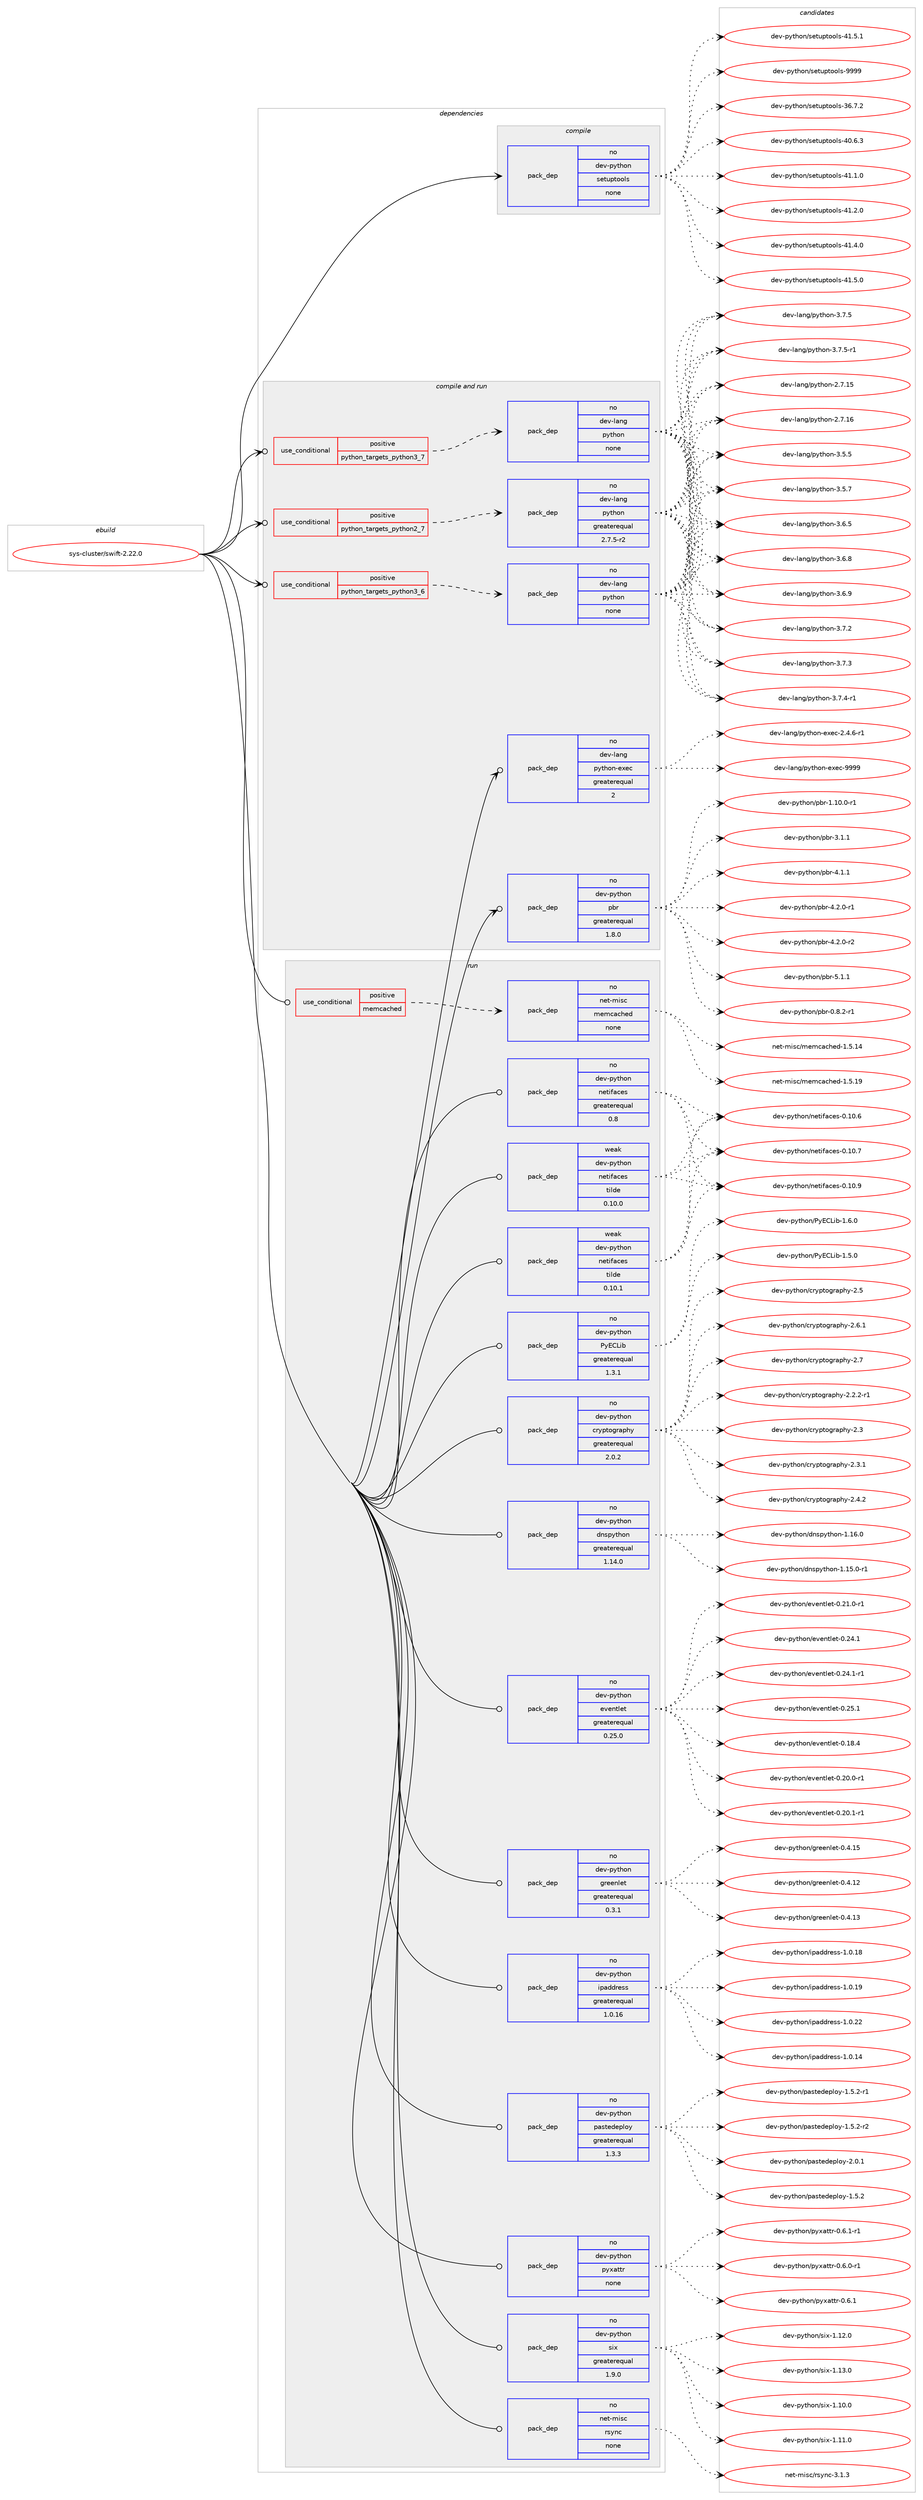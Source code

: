 digraph prolog {

# *************
# Graph options
# *************

newrank=true;
concentrate=true;
compound=true;
graph [rankdir=LR,fontname=Helvetica,fontsize=10,ranksep=1.5];#, ranksep=2.5, nodesep=0.2];
edge  [arrowhead=vee];
node  [fontname=Helvetica,fontsize=10];

# **********
# The ebuild
# **********

subgraph cluster_leftcol {
color=gray;
rank=same;
label=<<i>ebuild</i>>;
id [label="sys-cluster/swift-2.22.0", color=red, width=4, href="../sys-cluster/swift-2.22.0.svg"];
}

# ****************
# The dependencies
# ****************

subgraph cluster_midcol {
color=gray;
label=<<i>dependencies</i>>;
subgraph cluster_compile {
fillcolor="#eeeeee";
style=filled;
label=<<i>compile</i>>;
subgraph pack658859 {
dependency887864 [label=<<TABLE BORDER="0" CELLBORDER="1" CELLSPACING="0" CELLPADDING="4" WIDTH="220"><TR><TD ROWSPAN="6" CELLPADDING="30">pack_dep</TD></TR><TR><TD WIDTH="110">no</TD></TR><TR><TD>dev-python</TD></TR><TR><TD>setuptools</TD></TR><TR><TD>none</TD></TR><TR><TD></TD></TR></TABLE>>, shape=none, color=blue];
}
id:e -> dependency887864:w [weight=20,style="solid",arrowhead="vee"];
}
subgraph cluster_compileandrun {
fillcolor="#eeeeee";
style=filled;
label=<<i>compile and run</i>>;
subgraph cond213465 {
dependency887865 [label=<<TABLE BORDER="0" CELLBORDER="1" CELLSPACING="0" CELLPADDING="4"><TR><TD ROWSPAN="3" CELLPADDING="10">use_conditional</TD></TR><TR><TD>positive</TD></TR><TR><TD>python_targets_python2_7</TD></TR></TABLE>>, shape=none, color=red];
subgraph pack658860 {
dependency887866 [label=<<TABLE BORDER="0" CELLBORDER="1" CELLSPACING="0" CELLPADDING="4" WIDTH="220"><TR><TD ROWSPAN="6" CELLPADDING="30">pack_dep</TD></TR><TR><TD WIDTH="110">no</TD></TR><TR><TD>dev-lang</TD></TR><TR><TD>python</TD></TR><TR><TD>greaterequal</TD></TR><TR><TD>2.7.5-r2</TD></TR></TABLE>>, shape=none, color=blue];
}
dependency887865:e -> dependency887866:w [weight=20,style="dashed",arrowhead="vee"];
}
id:e -> dependency887865:w [weight=20,style="solid",arrowhead="odotvee"];
subgraph cond213466 {
dependency887867 [label=<<TABLE BORDER="0" CELLBORDER="1" CELLSPACING="0" CELLPADDING="4"><TR><TD ROWSPAN="3" CELLPADDING="10">use_conditional</TD></TR><TR><TD>positive</TD></TR><TR><TD>python_targets_python3_6</TD></TR></TABLE>>, shape=none, color=red];
subgraph pack658861 {
dependency887868 [label=<<TABLE BORDER="0" CELLBORDER="1" CELLSPACING="0" CELLPADDING="4" WIDTH="220"><TR><TD ROWSPAN="6" CELLPADDING="30">pack_dep</TD></TR><TR><TD WIDTH="110">no</TD></TR><TR><TD>dev-lang</TD></TR><TR><TD>python</TD></TR><TR><TD>none</TD></TR><TR><TD></TD></TR></TABLE>>, shape=none, color=blue];
}
dependency887867:e -> dependency887868:w [weight=20,style="dashed",arrowhead="vee"];
}
id:e -> dependency887867:w [weight=20,style="solid",arrowhead="odotvee"];
subgraph cond213467 {
dependency887869 [label=<<TABLE BORDER="0" CELLBORDER="1" CELLSPACING="0" CELLPADDING="4"><TR><TD ROWSPAN="3" CELLPADDING="10">use_conditional</TD></TR><TR><TD>positive</TD></TR><TR><TD>python_targets_python3_7</TD></TR></TABLE>>, shape=none, color=red];
subgraph pack658862 {
dependency887870 [label=<<TABLE BORDER="0" CELLBORDER="1" CELLSPACING="0" CELLPADDING="4" WIDTH="220"><TR><TD ROWSPAN="6" CELLPADDING="30">pack_dep</TD></TR><TR><TD WIDTH="110">no</TD></TR><TR><TD>dev-lang</TD></TR><TR><TD>python</TD></TR><TR><TD>none</TD></TR><TR><TD></TD></TR></TABLE>>, shape=none, color=blue];
}
dependency887869:e -> dependency887870:w [weight=20,style="dashed",arrowhead="vee"];
}
id:e -> dependency887869:w [weight=20,style="solid",arrowhead="odotvee"];
subgraph pack658863 {
dependency887871 [label=<<TABLE BORDER="0" CELLBORDER="1" CELLSPACING="0" CELLPADDING="4" WIDTH="220"><TR><TD ROWSPAN="6" CELLPADDING="30">pack_dep</TD></TR><TR><TD WIDTH="110">no</TD></TR><TR><TD>dev-lang</TD></TR><TR><TD>python-exec</TD></TR><TR><TD>greaterequal</TD></TR><TR><TD>2</TD></TR></TABLE>>, shape=none, color=blue];
}
id:e -> dependency887871:w [weight=20,style="solid",arrowhead="odotvee"];
subgraph pack658864 {
dependency887872 [label=<<TABLE BORDER="0" CELLBORDER="1" CELLSPACING="0" CELLPADDING="4" WIDTH="220"><TR><TD ROWSPAN="6" CELLPADDING="30">pack_dep</TD></TR><TR><TD WIDTH="110">no</TD></TR><TR><TD>dev-python</TD></TR><TR><TD>pbr</TD></TR><TR><TD>greaterequal</TD></TR><TR><TD>1.8.0</TD></TR></TABLE>>, shape=none, color=blue];
}
id:e -> dependency887872:w [weight=20,style="solid",arrowhead="odotvee"];
}
subgraph cluster_run {
fillcolor="#eeeeee";
style=filled;
label=<<i>run</i>>;
subgraph cond213468 {
dependency887873 [label=<<TABLE BORDER="0" CELLBORDER="1" CELLSPACING="0" CELLPADDING="4"><TR><TD ROWSPAN="3" CELLPADDING="10">use_conditional</TD></TR><TR><TD>positive</TD></TR><TR><TD>memcached</TD></TR></TABLE>>, shape=none, color=red];
subgraph pack658865 {
dependency887874 [label=<<TABLE BORDER="0" CELLBORDER="1" CELLSPACING="0" CELLPADDING="4" WIDTH="220"><TR><TD ROWSPAN="6" CELLPADDING="30">pack_dep</TD></TR><TR><TD WIDTH="110">no</TD></TR><TR><TD>net-misc</TD></TR><TR><TD>memcached</TD></TR><TR><TD>none</TD></TR><TR><TD></TD></TR></TABLE>>, shape=none, color=blue];
}
dependency887873:e -> dependency887874:w [weight=20,style="dashed",arrowhead="vee"];
}
id:e -> dependency887873:w [weight=20,style="solid",arrowhead="odot"];
subgraph pack658866 {
dependency887875 [label=<<TABLE BORDER="0" CELLBORDER="1" CELLSPACING="0" CELLPADDING="4" WIDTH="220"><TR><TD ROWSPAN="6" CELLPADDING="30">pack_dep</TD></TR><TR><TD WIDTH="110">no</TD></TR><TR><TD>dev-python</TD></TR><TR><TD>PyECLib</TD></TR><TR><TD>greaterequal</TD></TR><TR><TD>1.3.1</TD></TR></TABLE>>, shape=none, color=blue];
}
id:e -> dependency887875:w [weight=20,style="solid",arrowhead="odot"];
subgraph pack658867 {
dependency887876 [label=<<TABLE BORDER="0" CELLBORDER="1" CELLSPACING="0" CELLPADDING="4" WIDTH="220"><TR><TD ROWSPAN="6" CELLPADDING="30">pack_dep</TD></TR><TR><TD WIDTH="110">no</TD></TR><TR><TD>dev-python</TD></TR><TR><TD>cryptography</TD></TR><TR><TD>greaterequal</TD></TR><TR><TD>2.0.2</TD></TR></TABLE>>, shape=none, color=blue];
}
id:e -> dependency887876:w [weight=20,style="solid",arrowhead="odot"];
subgraph pack658868 {
dependency887877 [label=<<TABLE BORDER="0" CELLBORDER="1" CELLSPACING="0" CELLPADDING="4" WIDTH="220"><TR><TD ROWSPAN="6" CELLPADDING="30">pack_dep</TD></TR><TR><TD WIDTH="110">no</TD></TR><TR><TD>dev-python</TD></TR><TR><TD>dnspython</TD></TR><TR><TD>greaterequal</TD></TR><TR><TD>1.14.0</TD></TR></TABLE>>, shape=none, color=blue];
}
id:e -> dependency887877:w [weight=20,style="solid",arrowhead="odot"];
subgraph pack658869 {
dependency887878 [label=<<TABLE BORDER="0" CELLBORDER="1" CELLSPACING="0" CELLPADDING="4" WIDTH="220"><TR><TD ROWSPAN="6" CELLPADDING="30">pack_dep</TD></TR><TR><TD WIDTH="110">no</TD></TR><TR><TD>dev-python</TD></TR><TR><TD>eventlet</TD></TR><TR><TD>greaterequal</TD></TR><TR><TD>0.25.0</TD></TR></TABLE>>, shape=none, color=blue];
}
id:e -> dependency887878:w [weight=20,style="solid",arrowhead="odot"];
subgraph pack658870 {
dependency887879 [label=<<TABLE BORDER="0" CELLBORDER="1" CELLSPACING="0" CELLPADDING="4" WIDTH="220"><TR><TD ROWSPAN="6" CELLPADDING="30">pack_dep</TD></TR><TR><TD WIDTH="110">no</TD></TR><TR><TD>dev-python</TD></TR><TR><TD>greenlet</TD></TR><TR><TD>greaterequal</TD></TR><TR><TD>0.3.1</TD></TR></TABLE>>, shape=none, color=blue];
}
id:e -> dependency887879:w [weight=20,style="solid",arrowhead="odot"];
subgraph pack658871 {
dependency887880 [label=<<TABLE BORDER="0" CELLBORDER="1" CELLSPACING="0" CELLPADDING="4" WIDTH="220"><TR><TD ROWSPAN="6" CELLPADDING="30">pack_dep</TD></TR><TR><TD WIDTH="110">no</TD></TR><TR><TD>dev-python</TD></TR><TR><TD>ipaddress</TD></TR><TR><TD>greaterequal</TD></TR><TR><TD>1.0.16</TD></TR></TABLE>>, shape=none, color=blue];
}
id:e -> dependency887880:w [weight=20,style="solid",arrowhead="odot"];
subgraph pack658872 {
dependency887881 [label=<<TABLE BORDER="0" CELLBORDER="1" CELLSPACING="0" CELLPADDING="4" WIDTH="220"><TR><TD ROWSPAN="6" CELLPADDING="30">pack_dep</TD></TR><TR><TD WIDTH="110">no</TD></TR><TR><TD>dev-python</TD></TR><TR><TD>netifaces</TD></TR><TR><TD>greaterequal</TD></TR><TR><TD>0.8</TD></TR></TABLE>>, shape=none, color=blue];
}
id:e -> dependency887881:w [weight=20,style="solid",arrowhead="odot"];
subgraph pack658873 {
dependency887882 [label=<<TABLE BORDER="0" CELLBORDER="1" CELLSPACING="0" CELLPADDING="4" WIDTH="220"><TR><TD ROWSPAN="6" CELLPADDING="30">pack_dep</TD></TR><TR><TD WIDTH="110">no</TD></TR><TR><TD>dev-python</TD></TR><TR><TD>pastedeploy</TD></TR><TR><TD>greaterequal</TD></TR><TR><TD>1.3.3</TD></TR></TABLE>>, shape=none, color=blue];
}
id:e -> dependency887882:w [weight=20,style="solid",arrowhead="odot"];
subgraph pack658874 {
dependency887883 [label=<<TABLE BORDER="0" CELLBORDER="1" CELLSPACING="0" CELLPADDING="4" WIDTH="220"><TR><TD ROWSPAN="6" CELLPADDING="30">pack_dep</TD></TR><TR><TD WIDTH="110">no</TD></TR><TR><TD>dev-python</TD></TR><TR><TD>pyxattr</TD></TR><TR><TD>none</TD></TR><TR><TD></TD></TR></TABLE>>, shape=none, color=blue];
}
id:e -> dependency887883:w [weight=20,style="solid",arrowhead="odot"];
subgraph pack658875 {
dependency887884 [label=<<TABLE BORDER="0" CELLBORDER="1" CELLSPACING="0" CELLPADDING="4" WIDTH="220"><TR><TD ROWSPAN="6" CELLPADDING="30">pack_dep</TD></TR><TR><TD WIDTH="110">no</TD></TR><TR><TD>dev-python</TD></TR><TR><TD>six</TD></TR><TR><TD>greaterequal</TD></TR><TR><TD>1.9.0</TD></TR></TABLE>>, shape=none, color=blue];
}
id:e -> dependency887884:w [weight=20,style="solid",arrowhead="odot"];
subgraph pack658876 {
dependency887885 [label=<<TABLE BORDER="0" CELLBORDER="1" CELLSPACING="0" CELLPADDING="4" WIDTH="220"><TR><TD ROWSPAN="6" CELLPADDING="30">pack_dep</TD></TR><TR><TD WIDTH="110">no</TD></TR><TR><TD>net-misc</TD></TR><TR><TD>rsync</TD></TR><TR><TD>none</TD></TR><TR><TD></TD></TR></TABLE>>, shape=none, color=blue];
}
id:e -> dependency887885:w [weight=20,style="solid",arrowhead="odot"];
subgraph pack658877 {
dependency887886 [label=<<TABLE BORDER="0" CELLBORDER="1" CELLSPACING="0" CELLPADDING="4" WIDTH="220"><TR><TD ROWSPAN="6" CELLPADDING="30">pack_dep</TD></TR><TR><TD WIDTH="110">weak</TD></TR><TR><TD>dev-python</TD></TR><TR><TD>netifaces</TD></TR><TR><TD>tilde</TD></TR><TR><TD>0.10.0</TD></TR></TABLE>>, shape=none, color=blue];
}
id:e -> dependency887886:w [weight=20,style="solid",arrowhead="odot"];
subgraph pack658878 {
dependency887887 [label=<<TABLE BORDER="0" CELLBORDER="1" CELLSPACING="0" CELLPADDING="4" WIDTH="220"><TR><TD ROWSPAN="6" CELLPADDING="30">pack_dep</TD></TR><TR><TD WIDTH="110">weak</TD></TR><TR><TD>dev-python</TD></TR><TR><TD>netifaces</TD></TR><TR><TD>tilde</TD></TR><TR><TD>0.10.1</TD></TR></TABLE>>, shape=none, color=blue];
}
id:e -> dependency887887:w [weight=20,style="solid",arrowhead="odot"];
}
}

# **************
# The candidates
# **************

subgraph cluster_choices {
rank=same;
color=gray;
label=<<i>candidates</i>>;

subgraph choice658859 {
color=black;
nodesep=1;
choice100101118451121211161041111104711510111611711211611111110811545515446554650 [label="dev-python/setuptools-36.7.2", color=red, width=4,href="../dev-python/setuptools-36.7.2.svg"];
choice100101118451121211161041111104711510111611711211611111110811545524846544651 [label="dev-python/setuptools-40.6.3", color=red, width=4,href="../dev-python/setuptools-40.6.3.svg"];
choice100101118451121211161041111104711510111611711211611111110811545524946494648 [label="dev-python/setuptools-41.1.0", color=red, width=4,href="../dev-python/setuptools-41.1.0.svg"];
choice100101118451121211161041111104711510111611711211611111110811545524946504648 [label="dev-python/setuptools-41.2.0", color=red, width=4,href="../dev-python/setuptools-41.2.0.svg"];
choice100101118451121211161041111104711510111611711211611111110811545524946524648 [label="dev-python/setuptools-41.4.0", color=red, width=4,href="../dev-python/setuptools-41.4.0.svg"];
choice100101118451121211161041111104711510111611711211611111110811545524946534648 [label="dev-python/setuptools-41.5.0", color=red, width=4,href="../dev-python/setuptools-41.5.0.svg"];
choice100101118451121211161041111104711510111611711211611111110811545524946534649 [label="dev-python/setuptools-41.5.1", color=red, width=4,href="../dev-python/setuptools-41.5.1.svg"];
choice10010111845112121116104111110471151011161171121161111111081154557575757 [label="dev-python/setuptools-9999", color=red, width=4,href="../dev-python/setuptools-9999.svg"];
dependency887864:e -> choice100101118451121211161041111104711510111611711211611111110811545515446554650:w [style=dotted,weight="100"];
dependency887864:e -> choice100101118451121211161041111104711510111611711211611111110811545524846544651:w [style=dotted,weight="100"];
dependency887864:e -> choice100101118451121211161041111104711510111611711211611111110811545524946494648:w [style=dotted,weight="100"];
dependency887864:e -> choice100101118451121211161041111104711510111611711211611111110811545524946504648:w [style=dotted,weight="100"];
dependency887864:e -> choice100101118451121211161041111104711510111611711211611111110811545524946524648:w [style=dotted,weight="100"];
dependency887864:e -> choice100101118451121211161041111104711510111611711211611111110811545524946534648:w [style=dotted,weight="100"];
dependency887864:e -> choice100101118451121211161041111104711510111611711211611111110811545524946534649:w [style=dotted,weight="100"];
dependency887864:e -> choice10010111845112121116104111110471151011161171121161111111081154557575757:w [style=dotted,weight="100"];
}
subgraph choice658860 {
color=black;
nodesep=1;
choice10010111845108971101034711212111610411111045504655464953 [label="dev-lang/python-2.7.15", color=red, width=4,href="../dev-lang/python-2.7.15.svg"];
choice10010111845108971101034711212111610411111045504655464954 [label="dev-lang/python-2.7.16", color=red, width=4,href="../dev-lang/python-2.7.16.svg"];
choice100101118451089711010347112121116104111110455146534653 [label="dev-lang/python-3.5.5", color=red, width=4,href="../dev-lang/python-3.5.5.svg"];
choice100101118451089711010347112121116104111110455146534655 [label="dev-lang/python-3.5.7", color=red, width=4,href="../dev-lang/python-3.5.7.svg"];
choice100101118451089711010347112121116104111110455146544653 [label="dev-lang/python-3.6.5", color=red, width=4,href="../dev-lang/python-3.6.5.svg"];
choice100101118451089711010347112121116104111110455146544656 [label="dev-lang/python-3.6.8", color=red, width=4,href="../dev-lang/python-3.6.8.svg"];
choice100101118451089711010347112121116104111110455146544657 [label="dev-lang/python-3.6.9", color=red, width=4,href="../dev-lang/python-3.6.9.svg"];
choice100101118451089711010347112121116104111110455146554650 [label="dev-lang/python-3.7.2", color=red, width=4,href="../dev-lang/python-3.7.2.svg"];
choice100101118451089711010347112121116104111110455146554651 [label="dev-lang/python-3.7.3", color=red, width=4,href="../dev-lang/python-3.7.3.svg"];
choice1001011184510897110103471121211161041111104551465546524511449 [label="dev-lang/python-3.7.4-r1", color=red, width=4,href="../dev-lang/python-3.7.4-r1.svg"];
choice100101118451089711010347112121116104111110455146554653 [label="dev-lang/python-3.7.5", color=red, width=4,href="../dev-lang/python-3.7.5.svg"];
choice1001011184510897110103471121211161041111104551465546534511449 [label="dev-lang/python-3.7.5-r1", color=red, width=4,href="../dev-lang/python-3.7.5-r1.svg"];
dependency887866:e -> choice10010111845108971101034711212111610411111045504655464953:w [style=dotted,weight="100"];
dependency887866:e -> choice10010111845108971101034711212111610411111045504655464954:w [style=dotted,weight="100"];
dependency887866:e -> choice100101118451089711010347112121116104111110455146534653:w [style=dotted,weight="100"];
dependency887866:e -> choice100101118451089711010347112121116104111110455146534655:w [style=dotted,weight="100"];
dependency887866:e -> choice100101118451089711010347112121116104111110455146544653:w [style=dotted,weight="100"];
dependency887866:e -> choice100101118451089711010347112121116104111110455146544656:w [style=dotted,weight="100"];
dependency887866:e -> choice100101118451089711010347112121116104111110455146544657:w [style=dotted,weight="100"];
dependency887866:e -> choice100101118451089711010347112121116104111110455146554650:w [style=dotted,weight="100"];
dependency887866:e -> choice100101118451089711010347112121116104111110455146554651:w [style=dotted,weight="100"];
dependency887866:e -> choice1001011184510897110103471121211161041111104551465546524511449:w [style=dotted,weight="100"];
dependency887866:e -> choice100101118451089711010347112121116104111110455146554653:w [style=dotted,weight="100"];
dependency887866:e -> choice1001011184510897110103471121211161041111104551465546534511449:w [style=dotted,weight="100"];
}
subgraph choice658861 {
color=black;
nodesep=1;
choice10010111845108971101034711212111610411111045504655464953 [label="dev-lang/python-2.7.15", color=red, width=4,href="../dev-lang/python-2.7.15.svg"];
choice10010111845108971101034711212111610411111045504655464954 [label="dev-lang/python-2.7.16", color=red, width=4,href="../dev-lang/python-2.7.16.svg"];
choice100101118451089711010347112121116104111110455146534653 [label="dev-lang/python-3.5.5", color=red, width=4,href="../dev-lang/python-3.5.5.svg"];
choice100101118451089711010347112121116104111110455146534655 [label="dev-lang/python-3.5.7", color=red, width=4,href="../dev-lang/python-3.5.7.svg"];
choice100101118451089711010347112121116104111110455146544653 [label="dev-lang/python-3.6.5", color=red, width=4,href="../dev-lang/python-3.6.5.svg"];
choice100101118451089711010347112121116104111110455146544656 [label="dev-lang/python-3.6.8", color=red, width=4,href="../dev-lang/python-3.6.8.svg"];
choice100101118451089711010347112121116104111110455146544657 [label="dev-lang/python-3.6.9", color=red, width=4,href="../dev-lang/python-3.6.9.svg"];
choice100101118451089711010347112121116104111110455146554650 [label="dev-lang/python-3.7.2", color=red, width=4,href="../dev-lang/python-3.7.2.svg"];
choice100101118451089711010347112121116104111110455146554651 [label="dev-lang/python-3.7.3", color=red, width=4,href="../dev-lang/python-3.7.3.svg"];
choice1001011184510897110103471121211161041111104551465546524511449 [label="dev-lang/python-3.7.4-r1", color=red, width=4,href="../dev-lang/python-3.7.4-r1.svg"];
choice100101118451089711010347112121116104111110455146554653 [label="dev-lang/python-3.7.5", color=red, width=4,href="../dev-lang/python-3.7.5.svg"];
choice1001011184510897110103471121211161041111104551465546534511449 [label="dev-lang/python-3.7.5-r1", color=red, width=4,href="../dev-lang/python-3.7.5-r1.svg"];
dependency887868:e -> choice10010111845108971101034711212111610411111045504655464953:w [style=dotted,weight="100"];
dependency887868:e -> choice10010111845108971101034711212111610411111045504655464954:w [style=dotted,weight="100"];
dependency887868:e -> choice100101118451089711010347112121116104111110455146534653:w [style=dotted,weight="100"];
dependency887868:e -> choice100101118451089711010347112121116104111110455146534655:w [style=dotted,weight="100"];
dependency887868:e -> choice100101118451089711010347112121116104111110455146544653:w [style=dotted,weight="100"];
dependency887868:e -> choice100101118451089711010347112121116104111110455146544656:w [style=dotted,weight="100"];
dependency887868:e -> choice100101118451089711010347112121116104111110455146544657:w [style=dotted,weight="100"];
dependency887868:e -> choice100101118451089711010347112121116104111110455146554650:w [style=dotted,weight="100"];
dependency887868:e -> choice100101118451089711010347112121116104111110455146554651:w [style=dotted,weight="100"];
dependency887868:e -> choice1001011184510897110103471121211161041111104551465546524511449:w [style=dotted,weight="100"];
dependency887868:e -> choice100101118451089711010347112121116104111110455146554653:w [style=dotted,weight="100"];
dependency887868:e -> choice1001011184510897110103471121211161041111104551465546534511449:w [style=dotted,weight="100"];
}
subgraph choice658862 {
color=black;
nodesep=1;
choice10010111845108971101034711212111610411111045504655464953 [label="dev-lang/python-2.7.15", color=red, width=4,href="../dev-lang/python-2.7.15.svg"];
choice10010111845108971101034711212111610411111045504655464954 [label="dev-lang/python-2.7.16", color=red, width=4,href="../dev-lang/python-2.7.16.svg"];
choice100101118451089711010347112121116104111110455146534653 [label="dev-lang/python-3.5.5", color=red, width=4,href="../dev-lang/python-3.5.5.svg"];
choice100101118451089711010347112121116104111110455146534655 [label="dev-lang/python-3.5.7", color=red, width=4,href="../dev-lang/python-3.5.7.svg"];
choice100101118451089711010347112121116104111110455146544653 [label="dev-lang/python-3.6.5", color=red, width=4,href="../dev-lang/python-3.6.5.svg"];
choice100101118451089711010347112121116104111110455146544656 [label="dev-lang/python-3.6.8", color=red, width=4,href="../dev-lang/python-3.6.8.svg"];
choice100101118451089711010347112121116104111110455146544657 [label="dev-lang/python-3.6.9", color=red, width=4,href="../dev-lang/python-3.6.9.svg"];
choice100101118451089711010347112121116104111110455146554650 [label="dev-lang/python-3.7.2", color=red, width=4,href="../dev-lang/python-3.7.2.svg"];
choice100101118451089711010347112121116104111110455146554651 [label="dev-lang/python-3.7.3", color=red, width=4,href="../dev-lang/python-3.7.3.svg"];
choice1001011184510897110103471121211161041111104551465546524511449 [label="dev-lang/python-3.7.4-r1", color=red, width=4,href="../dev-lang/python-3.7.4-r1.svg"];
choice100101118451089711010347112121116104111110455146554653 [label="dev-lang/python-3.7.5", color=red, width=4,href="../dev-lang/python-3.7.5.svg"];
choice1001011184510897110103471121211161041111104551465546534511449 [label="dev-lang/python-3.7.5-r1", color=red, width=4,href="../dev-lang/python-3.7.5-r1.svg"];
dependency887870:e -> choice10010111845108971101034711212111610411111045504655464953:w [style=dotted,weight="100"];
dependency887870:e -> choice10010111845108971101034711212111610411111045504655464954:w [style=dotted,weight="100"];
dependency887870:e -> choice100101118451089711010347112121116104111110455146534653:w [style=dotted,weight="100"];
dependency887870:e -> choice100101118451089711010347112121116104111110455146534655:w [style=dotted,weight="100"];
dependency887870:e -> choice100101118451089711010347112121116104111110455146544653:w [style=dotted,weight="100"];
dependency887870:e -> choice100101118451089711010347112121116104111110455146544656:w [style=dotted,weight="100"];
dependency887870:e -> choice100101118451089711010347112121116104111110455146544657:w [style=dotted,weight="100"];
dependency887870:e -> choice100101118451089711010347112121116104111110455146554650:w [style=dotted,weight="100"];
dependency887870:e -> choice100101118451089711010347112121116104111110455146554651:w [style=dotted,weight="100"];
dependency887870:e -> choice1001011184510897110103471121211161041111104551465546524511449:w [style=dotted,weight="100"];
dependency887870:e -> choice100101118451089711010347112121116104111110455146554653:w [style=dotted,weight="100"];
dependency887870:e -> choice1001011184510897110103471121211161041111104551465546534511449:w [style=dotted,weight="100"];
}
subgraph choice658863 {
color=black;
nodesep=1;
choice10010111845108971101034711212111610411111045101120101994550465246544511449 [label="dev-lang/python-exec-2.4.6-r1", color=red, width=4,href="../dev-lang/python-exec-2.4.6-r1.svg"];
choice10010111845108971101034711212111610411111045101120101994557575757 [label="dev-lang/python-exec-9999", color=red, width=4,href="../dev-lang/python-exec-9999.svg"];
dependency887871:e -> choice10010111845108971101034711212111610411111045101120101994550465246544511449:w [style=dotted,weight="100"];
dependency887871:e -> choice10010111845108971101034711212111610411111045101120101994557575757:w [style=dotted,weight="100"];
}
subgraph choice658864 {
color=black;
nodesep=1;
choice1001011184511212111610411111047112981144548465646504511449 [label="dev-python/pbr-0.8.2-r1", color=red, width=4,href="../dev-python/pbr-0.8.2-r1.svg"];
choice100101118451121211161041111104711298114454946494846484511449 [label="dev-python/pbr-1.10.0-r1", color=red, width=4,href="../dev-python/pbr-1.10.0-r1.svg"];
choice100101118451121211161041111104711298114455146494649 [label="dev-python/pbr-3.1.1", color=red, width=4,href="../dev-python/pbr-3.1.1.svg"];
choice100101118451121211161041111104711298114455246494649 [label="dev-python/pbr-4.1.1", color=red, width=4,href="../dev-python/pbr-4.1.1.svg"];
choice1001011184511212111610411111047112981144552465046484511449 [label="dev-python/pbr-4.2.0-r1", color=red, width=4,href="../dev-python/pbr-4.2.0-r1.svg"];
choice1001011184511212111610411111047112981144552465046484511450 [label="dev-python/pbr-4.2.0-r2", color=red, width=4,href="../dev-python/pbr-4.2.0-r2.svg"];
choice100101118451121211161041111104711298114455346494649 [label="dev-python/pbr-5.1.1", color=red, width=4,href="../dev-python/pbr-5.1.1.svg"];
dependency887872:e -> choice1001011184511212111610411111047112981144548465646504511449:w [style=dotted,weight="100"];
dependency887872:e -> choice100101118451121211161041111104711298114454946494846484511449:w [style=dotted,weight="100"];
dependency887872:e -> choice100101118451121211161041111104711298114455146494649:w [style=dotted,weight="100"];
dependency887872:e -> choice100101118451121211161041111104711298114455246494649:w [style=dotted,weight="100"];
dependency887872:e -> choice1001011184511212111610411111047112981144552465046484511449:w [style=dotted,weight="100"];
dependency887872:e -> choice1001011184511212111610411111047112981144552465046484511450:w [style=dotted,weight="100"];
dependency887872:e -> choice100101118451121211161041111104711298114455346494649:w [style=dotted,weight="100"];
}
subgraph choice658865 {
color=black;
nodesep=1;
choice11010111645109105115994710910110999979910410110045494653464952 [label="net-misc/memcached-1.5.14", color=red, width=4,href="../net-misc/memcached-1.5.14.svg"];
choice11010111645109105115994710910110999979910410110045494653464957 [label="net-misc/memcached-1.5.19", color=red, width=4,href="../net-misc/memcached-1.5.19.svg"];
dependency887874:e -> choice11010111645109105115994710910110999979910410110045494653464952:w [style=dotted,weight="100"];
dependency887874:e -> choice11010111645109105115994710910110999979910410110045494653464957:w [style=dotted,weight="100"];
}
subgraph choice658866 {
color=black;
nodesep=1;
choice10010111845112121116104111110478012169677610598454946534648 [label="dev-python/PyECLib-1.5.0", color=red, width=4,href="../dev-python/PyECLib-1.5.0.svg"];
choice10010111845112121116104111110478012169677610598454946544648 [label="dev-python/PyECLib-1.6.0", color=red, width=4,href="../dev-python/PyECLib-1.6.0.svg"];
dependency887875:e -> choice10010111845112121116104111110478012169677610598454946534648:w [style=dotted,weight="100"];
dependency887875:e -> choice10010111845112121116104111110478012169677610598454946544648:w [style=dotted,weight="100"];
}
subgraph choice658867 {
color=black;
nodesep=1;
choice100101118451121211161041111104799114121112116111103114971121041214550465046504511449 [label="dev-python/cryptography-2.2.2-r1", color=red, width=4,href="../dev-python/cryptography-2.2.2-r1.svg"];
choice1001011184511212111610411111047991141211121161111031149711210412145504651 [label="dev-python/cryptography-2.3", color=red, width=4,href="../dev-python/cryptography-2.3.svg"];
choice10010111845112121116104111110479911412111211611110311497112104121455046514649 [label="dev-python/cryptography-2.3.1", color=red, width=4,href="../dev-python/cryptography-2.3.1.svg"];
choice10010111845112121116104111110479911412111211611110311497112104121455046524650 [label="dev-python/cryptography-2.4.2", color=red, width=4,href="../dev-python/cryptography-2.4.2.svg"];
choice1001011184511212111610411111047991141211121161111031149711210412145504653 [label="dev-python/cryptography-2.5", color=red, width=4,href="../dev-python/cryptography-2.5.svg"];
choice10010111845112121116104111110479911412111211611110311497112104121455046544649 [label="dev-python/cryptography-2.6.1", color=red, width=4,href="../dev-python/cryptography-2.6.1.svg"];
choice1001011184511212111610411111047991141211121161111031149711210412145504655 [label="dev-python/cryptography-2.7", color=red, width=4,href="../dev-python/cryptography-2.7.svg"];
dependency887876:e -> choice100101118451121211161041111104799114121112116111103114971121041214550465046504511449:w [style=dotted,weight="100"];
dependency887876:e -> choice1001011184511212111610411111047991141211121161111031149711210412145504651:w [style=dotted,weight="100"];
dependency887876:e -> choice10010111845112121116104111110479911412111211611110311497112104121455046514649:w [style=dotted,weight="100"];
dependency887876:e -> choice10010111845112121116104111110479911412111211611110311497112104121455046524650:w [style=dotted,weight="100"];
dependency887876:e -> choice1001011184511212111610411111047991141211121161111031149711210412145504653:w [style=dotted,weight="100"];
dependency887876:e -> choice10010111845112121116104111110479911412111211611110311497112104121455046544649:w [style=dotted,weight="100"];
dependency887876:e -> choice1001011184511212111610411111047991141211121161111031149711210412145504655:w [style=dotted,weight="100"];
}
subgraph choice658868 {
color=black;
nodesep=1;
choice1001011184511212111610411111047100110115112121116104111110454946495346484511449 [label="dev-python/dnspython-1.15.0-r1", color=red, width=4,href="../dev-python/dnspython-1.15.0-r1.svg"];
choice100101118451121211161041111104710011011511212111610411111045494649544648 [label="dev-python/dnspython-1.16.0", color=red, width=4,href="../dev-python/dnspython-1.16.0.svg"];
dependency887877:e -> choice1001011184511212111610411111047100110115112121116104111110454946495346484511449:w [style=dotted,weight="100"];
dependency887877:e -> choice100101118451121211161041111104710011011511212111610411111045494649544648:w [style=dotted,weight="100"];
}
subgraph choice658869 {
color=black;
nodesep=1;
choice100101118451121211161041111104710111810111011610810111645484649564652 [label="dev-python/eventlet-0.18.4", color=red, width=4,href="../dev-python/eventlet-0.18.4.svg"];
choice1001011184511212111610411111047101118101110116108101116454846504846484511449 [label="dev-python/eventlet-0.20.0-r1", color=red, width=4,href="../dev-python/eventlet-0.20.0-r1.svg"];
choice1001011184511212111610411111047101118101110116108101116454846504846494511449 [label="dev-python/eventlet-0.20.1-r1", color=red, width=4,href="../dev-python/eventlet-0.20.1-r1.svg"];
choice1001011184511212111610411111047101118101110116108101116454846504946484511449 [label="dev-python/eventlet-0.21.0-r1", color=red, width=4,href="../dev-python/eventlet-0.21.0-r1.svg"];
choice100101118451121211161041111104710111810111011610810111645484650524649 [label="dev-python/eventlet-0.24.1", color=red, width=4,href="../dev-python/eventlet-0.24.1.svg"];
choice1001011184511212111610411111047101118101110116108101116454846505246494511449 [label="dev-python/eventlet-0.24.1-r1", color=red, width=4,href="../dev-python/eventlet-0.24.1-r1.svg"];
choice100101118451121211161041111104710111810111011610810111645484650534649 [label="dev-python/eventlet-0.25.1", color=red, width=4,href="../dev-python/eventlet-0.25.1.svg"];
dependency887878:e -> choice100101118451121211161041111104710111810111011610810111645484649564652:w [style=dotted,weight="100"];
dependency887878:e -> choice1001011184511212111610411111047101118101110116108101116454846504846484511449:w [style=dotted,weight="100"];
dependency887878:e -> choice1001011184511212111610411111047101118101110116108101116454846504846494511449:w [style=dotted,weight="100"];
dependency887878:e -> choice1001011184511212111610411111047101118101110116108101116454846504946484511449:w [style=dotted,weight="100"];
dependency887878:e -> choice100101118451121211161041111104710111810111011610810111645484650524649:w [style=dotted,weight="100"];
dependency887878:e -> choice1001011184511212111610411111047101118101110116108101116454846505246494511449:w [style=dotted,weight="100"];
dependency887878:e -> choice100101118451121211161041111104710111810111011610810111645484650534649:w [style=dotted,weight="100"];
}
subgraph choice658870 {
color=black;
nodesep=1;
choice100101118451121211161041111104710311410110111010810111645484652464950 [label="dev-python/greenlet-0.4.12", color=red, width=4,href="../dev-python/greenlet-0.4.12.svg"];
choice100101118451121211161041111104710311410110111010810111645484652464951 [label="dev-python/greenlet-0.4.13", color=red, width=4,href="../dev-python/greenlet-0.4.13.svg"];
choice100101118451121211161041111104710311410110111010810111645484652464953 [label="dev-python/greenlet-0.4.15", color=red, width=4,href="../dev-python/greenlet-0.4.15.svg"];
dependency887879:e -> choice100101118451121211161041111104710311410110111010810111645484652464950:w [style=dotted,weight="100"];
dependency887879:e -> choice100101118451121211161041111104710311410110111010810111645484652464951:w [style=dotted,weight="100"];
dependency887879:e -> choice100101118451121211161041111104710311410110111010810111645484652464953:w [style=dotted,weight="100"];
}
subgraph choice658871 {
color=black;
nodesep=1;
choice10010111845112121116104111110471051129710010011410111511545494648464952 [label="dev-python/ipaddress-1.0.14", color=red, width=4,href="../dev-python/ipaddress-1.0.14.svg"];
choice10010111845112121116104111110471051129710010011410111511545494648464956 [label="dev-python/ipaddress-1.0.18", color=red, width=4,href="../dev-python/ipaddress-1.0.18.svg"];
choice10010111845112121116104111110471051129710010011410111511545494648464957 [label="dev-python/ipaddress-1.0.19", color=red, width=4,href="../dev-python/ipaddress-1.0.19.svg"];
choice10010111845112121116104111110471051129710010011410111511545494648465050 [label="dev-python/ipaddress-1.0.22", color=red, width=4,href="../dev-python/ipaddress-1.0.22.svg"];
dependency887880:e -> choice10010111845112121116104111110471051129710010011410111511545494648464952:w [style=dotted,weight="100"];
dependency887880:e -> choice10010111845112121116104111110471051129710010011410111511545494648464956:w [style=dotted,weight="100"];
dependency887880:e -> choice10010111845112121116104111110471051129710010011410111511545494648464957:w [style=dotted,weight="100"];
dependency887880:e -> choice10010111845112121116104111110471051129710010011410111511545494648465050:w [style=dotted,weight="100"];
}
subgraph choice658872 {
color=black;
nodesep=1;
choice1001011184511212111610411111047110101116105102979910111545484649484654 [label="dev-python/netifaces-0.10.6", color=red, width=4,href="../dev-python/netifaces-0.10.6.svg"];
choice1001011184511212111610411111047110101116105102979910111545484649484655 [label="dev-python/netifaces-0.10.7", color=red, width=4,href="../dev-python/netifaces-0.10.7.svg"];
choice1001011184511212111610411111047110101116105102979910111545484649484657 [label="dev-python/netifaces-0.10.9", color=red, width=4,href="../dev-python/netifaces-0.10.9.svg"];
dependency887881:e -> choice1001011184511212111610411111047110101116105102979910111545484649484654:w [style=dotted,weight="100"];
dependency887881:e -> choice1001011184511212111610411111047110101116105102979910111545484649484655:w [style=dotted,weight="100"];
dependency887881:e -> choice1001011184511212111610411111047110101116105102979910111545484649484657:w [style=dotted,weight="100"];
}
subgraph choice658873 {
color=black;
nodesep=1;
choice100101118451121211161041111104711297115116101100101112108111121454946534650 [label="dev-python/pastedeploy-1.5.2", color=red, width=4,href="../dev-python/pastedeploy-1.5.2.svg"];
choice1001011184511212111610411111047112971151161011001011121081111214549465346504511449 [label="dev-python/pastedeploy-1.5.2-r1", color=red, width=4,href="../dev-python/pastedeploy-1.5.2-r1.svg"];
choice1001011184511212111610411111047112971151161011001011121081111214549465346504511450 [label="dev-python/pastedeploy-1.5.2-r2", color=red, width=4,href="../dev-python/pastedeploy-1.5.2-r2.svg"];
choice100101118451121211161041111104711297115116101100101112108111121455046484649 [label="dev-python/pastedeploy-2.0.1", color=red, width=4,href="../dev-python/pastedeploy-2.0.1.svg"];
dependency887882:e -> choice100101118451121211161041111104711297115116101100101112108111121454946534650:w [style=dotted,weight="100"];
dependency887882:e -> choice1001011184511212111610411111047112971151161011001011121081111214549465346504511449:w [style=dotted,weight="100"];
dependency887882:e -> choice1001011184511212111610411111047112971151161011001011121081111214549465346504511450:w [style=dotted,weight="100"];
dependency887882:e -> choice100101118451121211161041111104711297115116101100101112108111121455046484649:w [style=dotted,weight="100"];
}
subgraph choice658874 {
color=black;
nodesep=1;
choice1001011184511212111610411111047112121120971161161144548465446484511449 [label="dev-python/pyxattr-0.6.0-r1", color=red, width=4,href="../dev-python/pyxattr-0.6.0-r1.svg"];
choice100101118451121211161041111104711212112097116116114454846544649 [label="dev-python/pyxattr-0.6.1", color=red, width=4,href="../dev-python/pyxattr-0.6.1.svg"];
choice1001011184511212111610411111047112121120971161161144548465446494511449 [label="dev-python/pyxattr-0.6.1-r1", color=red, width=4,href="../dev-python/pyxattr-0.6.1-r1.svg"];
dependency887883:e -> choice1001011184511212111610411111047112121120971161161144548465446484511449:w [style=dotted,weight="100"];
dependency887883:e -> choice100101118451121211161041111104711212112097116116114454846544649:w [style=dotted,weight="100"];
dependency887883:e -> choice1001011184511212111610411111047112121120971161161144548465446494511449:w [style=dotted,weight="100"];
}
subgraph choice658875 {
color=black;
nodesep=1;
choice100101118451121211161041111104711510512045494649484648 [label="dev-python/six-1.10.0", color=red, width=4,href="../dev-python/six-1.10.0.svg"];
choice100101118451121211161041111104711510512045494649494648 [label="dev-python/six-1.11.0", color=red, width=4,href="../dev-python/six-1.11.0.svg"];
choice100101118451121211161041111104711510512045494649504648 [label="dev-python/six-1.12.0", color=red, width=4,href="../dev-python/six-1.12.0.svg"];
choice100101118451121211161041111104711510512045494649514648 [label="dev-python/six-1.13.0", color=red, width=4,href="../dev-python/six-1.13.0.svg"];
dependency887884:e -> choice100101118451121211161041111104711510512045494649484648:w [style=dotted,weight="100"];
dependency887884:e -> choice100101118451121211161041111104711510512045494649494648:w [style=dotted,weight="100"];
dependency887884:e -> choice100101118451121211161041111104711510512045494649504648:w [style=dotted,weight="100"];
dependency887884:e -> choice100101118451121211161041111104711510512045494649514648:w [style=dotted,weight="100"];
}
subgraph choice658876 {
color=black;
nodesep=1;
choice11010111645109105115994711411512111099455146494651 [label="net-misc/rsync-3.1.3", color=red, width=4,href="../net-misc/rsync-3.1.3.svg"];
dependency887885:e -> choice11010111645109105115994711411512111099455146494651:w [style=dotted,weight="100"];
}
subgraph choice658877 {
color=black;
nodesep=1;
choice1001011184511212111610411111047110101116105102979910111545484649484654 [label="dev-python/netifaces-0.10.6", color=red, width=4,href="../dev-python/netifaces-0.10.6.svg"];
choice1001011184511212111610411111047110101116105102979910111545484649484655 [label="dev-python/netifaces-0.10.7", color=red, width=4,href="../dev-python/netifaces-0.10.7.svg"];
choice1001011184511212111610411111047110101116105102979910111545484649484657 [label="dev-python/netifaces-0.10.9", color=red, width=4,href="../dev-python/netifaces-0.10.9.svg"];
dependency887886:e -> choice1001011184511212111610411111047110101116105102979910111545484649484654:w [style=dotted,weight="100"];
dependency887886:e -> choice1001011184511212111610411111047110101116105102979910111545484649484655:w [style=dotted,weight="100"];
dependency887886:e -> choice1001011184511212111610411111047110101116105102979910111545484649484657:w [style=dotted,weight="100"];
}
subgraph choice658878 {
color=black;
nodesep=1;
choice1001011184511212111610411111047110101116105102979910111545484649484654 [label="dev-python/netifaces-0.10.6", color=red, width=4,href="../dev-python/netifaces-0.10.6.svg"];
choice1001011184511212111610411111047110101116105102979910111545484649484655 [label="dev-python/netifaces-0.10.7", color=red, width=4,href="../dev-python/netifaces-0.10.7.svg"];
choice1001011184511212111610411111047110101116105102979910111545484649484657 [label="dev-python/netifaces-0.10.9", color=red, width=4,href="../dev-python/netifaces-0.10.9.svg"];
dependency887887:e -> choice1001011184511212111610411111047110101116105102979910111545484649484654:w [style=dotted,weight="100"];
dependency887887:e -> choice1001011184511212111610411111047110101116105102979910111545484649484655:w [style=dotted,weight="100"];
dependency887887:e -> choice1001011184511212111610411111047110101116105102979910111545484649484657:w [style=dotted,weight="100"];
}
}

}

